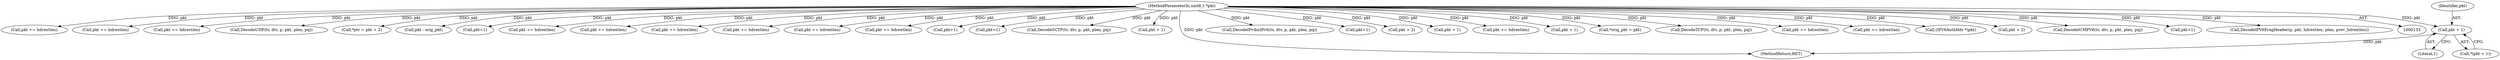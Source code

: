 digraph "0_suricata_11f3659f64a4e42e90cb3c09fcef66894205aefe@pointer" {
"1000444" [label="(Call,pkt + 1)"];
"1000137" [label="(MethodParameterIn,uint8_t *pkt)"];
"1000446" [label="(Literal,1)"];
"1000892" [label="(Call,pkt += hdrextlen)"];
"1000936" [label="(Call,pkt += hdrextlen)"];
"1001018" [label="(Call,pkt += hdrextlen)"];
"1000227" [label="(Call,DecodeUDP(tv, dtv, p, pkt, plen, pq))"];
"1000385" [label="(Call,*ptr = pkt + 2)"];
"1000808" [label="(Call,pkt - orig_pkt)"];
"1000955" [label="(Call,pkt+1)"];
"1000137" [label="(MethodParameterIn,uint8_t *pkt)"];
"1000405" [label="(Call,pkt += hdrextlen)"];
"1000853" [label="(Call,pkt += hdrextlen)"];
"1000785" [label="(Call,pkt += hdrextlen)"];
"1000292" [label="(Call,pkt += hdrextlen)"];
"1000445" [label="(Identifier,pkt)"];
"1000502" [label="(Call,pkt += hdrextlen)"];
"1001073" [label="(Call,pkt += hdrextlen)"];
"1001056" [label="(Call,pkt+1)"];
"1000269" [label="(Call,pkt+1)"];
"1000251" [label="(Call,DecodeSCTP(tv, dtv, p, pkt, plen, pq))"];
"1000834" [label="(Call,pkt + 1)"];
"1001089" [label="(MethodReturn,RET)"];
"1001029" [label="(Call,DecodeIPv4inIPv6(tv, dtv, p, pkt, plen, pq))"];
"1000370" [label="(Call,pkt+1)"];
"1000387" [label="(Call,pkt + 2)"];
"1000421" [label="(Call,pkt + 1)"];
"1000444" [label="(Call,pkt + 1)"];
"1001004" [label="(Call,pkt += hdrextlen)"];
"1000465" [label="(Call,pkt + 1)"];
"1000143" [label="(Call,*orig_pkt = pkt)"];
"1000215" [label="(Call,DecodeTCP(tv, dtv, p, pkt, plen, pq))"];
"1000330" [label="(Call,pkt += hdrextlen)"];
"1000483" [label="(Call,pkt += hdrextlen)"];
"1000981" [label="(Call,(IPV6AuthHdr *)pkt)"];
"1000308" [label="(Call,pkt + 2)"];
"1000239" [label="(Call,DecodeICMPV6(tv, dtv, p, pkt, plen, pq))"];
"1000964" [label="(Call,pkt+1)"];
"1000443" [label="(Call,*(pkt + 1))"];
"1000862" [label="(Call,DecodeIPV6FragHeader(p, pkt, hdrextlen, plen, prev_hdrextlen))"];
"1000444" -> "1000443"  [label="AST: "];
"1000444" -> "1000446"  [label="CFG: "];
"1000445" -> "1000444"  [label="AST: "];
"1000446" -> "1000444"  [label="AST: "];
"1000443" -> "1000444"  [label="CFG: "];
"1000444" -> "1001089"  [label="DDG: pkt"];
"1000137" -> "1000444"  [label="DDG: pkt"];
"1000137" -> "1000133"  [label="AST: "];
"1000137" -> "1001089"  [label="DDG: pkt"];
"1000137" -> "1000143"  [label="DDG: pkt"];
"1000137" -> "1000215"  [label="DDG: pkt"];
"1000137" -> "1000227"  [label="DDG: pkt"];
"1000137" -> "1000239"  [label="DDG: pkt"];
"1000137" -> "1000251"  [label="DDG: pkt"];
"1000137" -> "1000269"  [label="DDG: pkt"];
"1000137" -> "1000292"  [label="DDG: pkt"];
"1000137" -> "1000308"  [label="DDG: pkt"];
"1000137" -> "1000330"  [label="DDG: pkt"];
"1000137" -> "1000370"  [label="DDG: pkt"];
"1000137" -> "1000385"  [label="DDG: pkt"];
"1000137" -> "1000387"  [label="DDG: pkt"];
"1000137" -> "1000405"  [label="DDG: pkt"];
"1000137" -> "1000421"  [label="DDG: pkt"];
"1000137" -> "1000465"  [label="DDG: pkt"];
"1000137" -> "1000483"  [label="DDG: pkt"];
"1000137" -> "1000502"  [label="DDG: pkt"];
"1000137" -> "1000785"  [label="DDG: pkt"];
"1000137" -> "1000808"  [label="DDG: pkt"];
"1000137" -> "1000834"  [label="DDG: pkt"];
"1000137" -> "1000853"  [label="DDG: pkt"];
"1000137" -> "1000862"  [label="DDG: pkt"];
"1000137" -> "1000892"  [label="DDG: pkt"];
"1000137" -> "1000936"  [label="DDG: pkt"];
"1000137" -> "1000955"  [label="DDG: pkt"];
"1000137" -> "1000964"  [label="DDG: pkt"];
"1000137" -> "1000981"  [label="DDG: pkt"];
"1000137" -> "1001004"  [label="DDG: pkt"];
"1000137" -> "1001018"  [label="DDG: pkt"];
"1000137" -> "1001029"  [label="DDG: pkt"];
"1000137" -> "1001056"  [label="DDG: pkt"];
"1000137" -> "1001073"  [label="DDG: pkt"];
}
